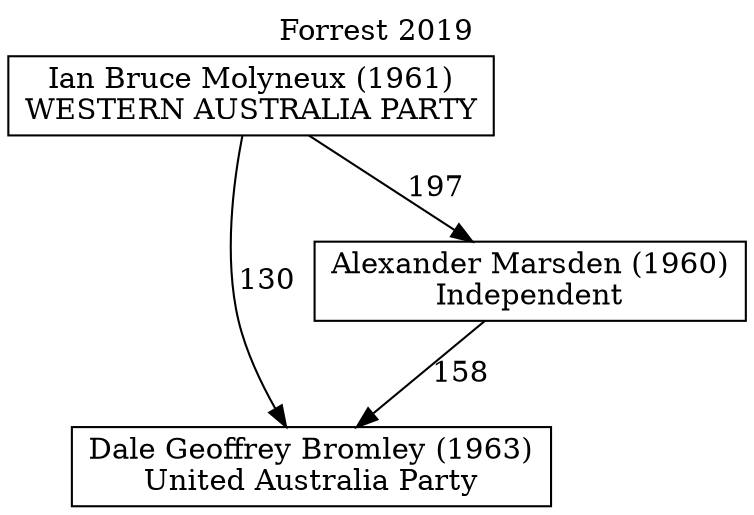 // House preference flow
digraph "Dale Geoffrey Bromley (1963)_Forrest_2019" {
	graph [label="Forrest 2019" labelloc=t mclimit=10]
	node [shape=box]
	"Dale Geoffrey Bromley (1963)" [label="Dale Geoffrey Bromley (1963)
United Australia Party"]
	"Alexander Marsden (1960)" [label="Alexander Marsden (1960)
Independent"]
	"Ian Bruce Molyneux (1961)" [label="Ian Bruce Molyneux (1961)
WESTERN AUSTRALIA PARTY"]
	"Alexander Marsden (1960)" -> "Dale Geoffrey Bromley (1963)" [label=158]
	"Ian Bruce Molyneux (1961)" -> "Alexander Marsden (1960)" [label=197]
	"Ian Bruce Molyneux (1961)" -> "Dale Geoffrey Bromley (1963)" [label=130]
}
